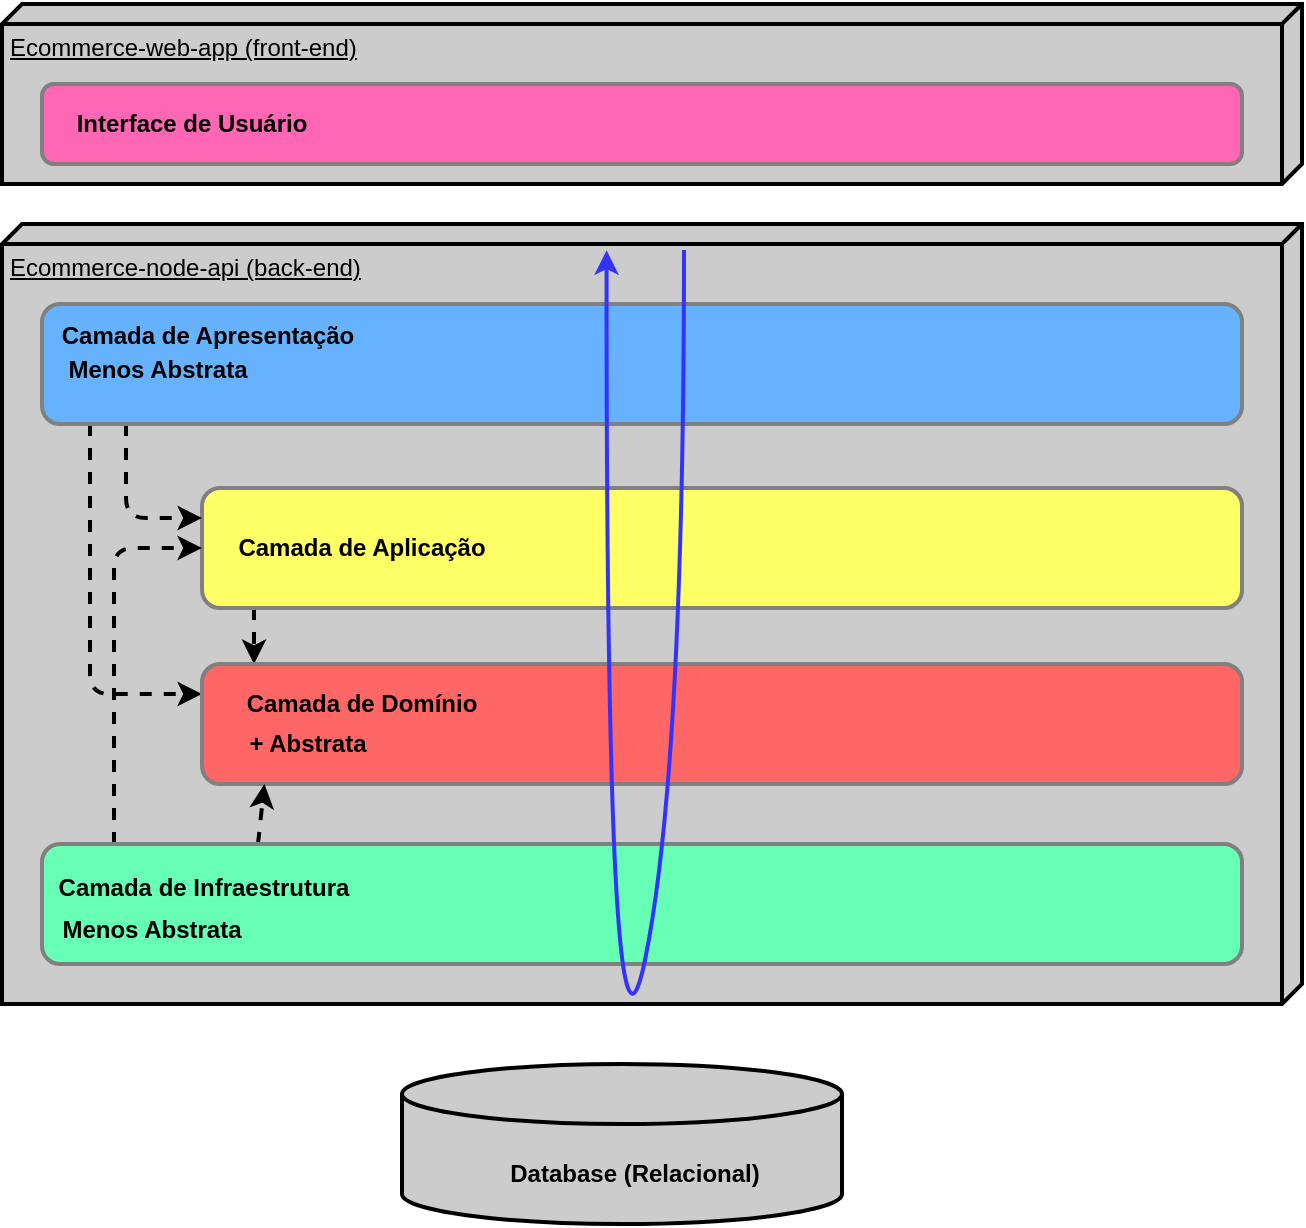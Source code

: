 <mxfile>
    <diagram id="7k9nhUk3vQBu-qB2R-Wo" name="Arquitetura em Camadas">
        <mxGraphModel dx="737" dy="722" grid="1" gridSize="10" guides="1" tooltips="1" connect="1" arrows="1" fold="1" page="1" pageScale="1" pageWidth="850" pageHeight="1100" math="0" shadow="0">
            <root>
                <mxCell id="0"/>
                <mxCell id="1" parent="0"/>
                <mxCell id="2" value="&lt;font color=&quot;#000000&quot;&gt;Ecommerce-node-api (back-end)&lt;/font&gt;" style="verticalAlign=top;align=left;spacingTop=8;spacingLeft=2;spacingRight=12;shape=cube;size=10;direction=south;fontStyle=4;html=1;strokeWidth=2;fillColor=#CCCCCC;" vertex="1" parent="1">
                    <mxGeometry x="80" y="130" width="650" height="390" as="geometry"/>
                </mxCell>
                <mxCell id="3" value="&lt;font color=&quot;#000000&quot;&gt;Ecommerce-web-app (front-end)&lt;/font&gt;" style="verticalAlign=top;align=left;spacingTop=8;spacingLeft=2;spacingRight=12;shape=cube;size=10;direction=south;fontStyle=4;html=1;strokeWidth=2;fillColor=#CCCCCC;" vertex="1" parent="1">
                    <mxGeometry x="80" y="20" width="650" height="90" as="geometry"/>
                </mxCell>
                <mxCell id="4" value="" style="shape=cylinder3;whiteSpace=wrap;html=1;boundedLbl=1;backgroundOutline=1;size=15;labelBackgroundColor=#18141D;strokeWidth=2;fontColor=#000000;fillColor=#CCCCCC;" vertex="1" parent="1">
                    <mxGeometry x="280" y="550" width="220" height="80" as="geometry"/>
                </mxCell>
                <mxCell id="5" value="&lt;b&gt;Database (Relacional)&lt;/b&gt;" style="text;html=1;strokeColor=none;fillColor=none;align=center;verticalAlign=middle;whiteSpace=wrap;rounded=0;labelBackgroundColor=none;strokeWidth=2;fontColor=#000000;" vertex="1" parent="1">
                    <mxGeometry x="330" y="590" width="133" height="30" as="geometry"/>
                </mxCell>
                <mxCell id="24" style="edgeStyle=none;html=1;exitX=0.05;exitY=1;exitDx=0;exitDy=0;exitPerimeter=0;entryX=0.05;entryY=0;entryDx=0;entryDy=0;entryPerimeter=0;dashed=1;strokeColor=#000000;strokeWidth=2;fontColor=#000000;" edge="1" parent="1" source="6" target="12">
                    <mxGeometry relative="1" as="geometry"/>
                </mxCell>
                <mxCell id="6" value="" style="rounded=1;whiteSpace=wrap;html=1;labelBackgroundColor=none;strokeWidth=2;fontColor=#000000;fillColor=#FFFF66;strokeColor=#808080;points=[[0,0,0,0,0],[0,0.25,0,0,0],[0,0.5,0,0,0],[0,0.75,0,0,0],[0,1,0,0,0],[0.05,1,0,0,0],[0.25,0,0,0,0],[0.5,0,0,0,0],[0.5,1,0,0,0],[0.75,0,0,0,0],[0.75,1,0,0,0],[1,0,0,0,0],[1,0.25,0,0,0],[1,0.5,0,0,0],[1,0.75,0,0,0],[1,1,0,0,0]];" vertex="1" parent="1">
                    <mxGeometry x="180" y="262" width="520" height="60" as="geometry"/>
                </mxCell>
                <mxCell id="7" value="&lt;b&gt;Camada de Aplicação&lt;/b&gt;" style="text;html=1;strokeColor=none;fillColor=none;align=center;verticalAlign=middle;whiteSpace=wrap;rounded=0;labelBackgroundColor=none;strokeWidth=2;fontColor=#000000;" vertex="1" parent="1">
                    <mxGeometry x="190" y="277" width="140" height="30" as="geometry"/>
                </mxCell>
                <mxCell id="21" style="edgeStyle=none;html=1;exitX=0.07;exitY=1;exitDx=0;exitDy=0;exitPerimeter=0;entryX=0;entryY=0.25;entryDx=0;entryDy=0;fontColor=#000000;dashed=1;strokeWidth=2;strokeColor=#000000;" edge="1" parent="1" source="8" target="6">
                    <mxGeometry relative="1" as="geometry">
                        <Array as="points">
                            <mxPoint x="142" y="277"/>
                        </Array>
                    </mxGeometry>
                </mxCell>
                <mxCell id="22" style="edgeStyle=none;html=1;exitX=0.04;exitY=1;exitDx=0;exitDy=0;exitPerimeter=0;entryX=0;entryY=0.25;entryDx=0;entryDy=0;dashed=1;strokeColor=#000000;strokeWidth=2;fontColor=#000000;" edge="1" parent="1" source="8" target="12">
                    <mxGeometry relative="1" as="geometry">
                        <Array as="points">
                            <mxPoint x="124" y="365"/>
                        </Array>
                    </mxGeometry>
                </mxCell>
                <mxCell id="8" value="" style="rounded=1;whiteSpace=wrap;html=1;labelBackgroundColor=none;strokeWidth=2;fontColor=#000000;fillColor=#66B2FF;strokeColor=#808080;points=[[0,0,0,0,0],[0,0.25,0,0,0],[0,0.5,0,0,0],[0,0.75,0,0,0],[0,1,0,0,0],[0.04,1,0,0,0],[0.07,1,0,0,0],[0.25,0,0,0,0],[0.5,0,0,0,0],[0.75,0,0,0,0],[0.75,1,0,0,0],[1,0,0,0,0],[1,0.25,0,0,0],[1,0.5,0,0,0],[1,0.75,0,0,0],[1,1,0,0,0]];" vertex="1" parent="1">
                    <mxGeometry x="100" y="170" width="600" height="60" as="geometry"/>
                </mxCell>
                <mxCell id="9" value="&lt;b&gt;Camada de Apresentação&lt;/b&gt;" style="text;html=1;strokeColor=none;fillColor=none;align=center;verticalAlign=middle;whiteSpace=wrap;rounded=0;labelBackgroundColor=none;strokeWidth=2;fontColor=#000000;" vertex="1" parent="1">
                    <mxGeometry x="108" y="168" width="150" height="35" as="geometry"/>
                </mxCell>
                <mxCell id="10" value="" style="rounded=1;whiteSpace=wrap;html=1;labelBackgroundColor=none;strokeWidth=2;fontColor=#000000;fillColor=#FF66B3;strokeColor=#808080;" vertex="1" parent="1">
                    <mxGeometry x="100" y="60" width="600" height="40" as="geometry"/>
                </mxCell>
                <mxCell id="11" value="&lt;b&gt;Interface de Usuário&lt;/b&gt;" style="text;html=1;strokeColor=none;fillColor=none;align=center;verticalAlign=middle;whiteSpace=wrap;rounded=0;labelBackgroundColor=none;strokeWidth=2;fontColor=#000000;" vertex="1" parent="1">
                    <mxGeometry x="100" y="62.5" width="150" height="35" as="geometry"/>
                </mxCell>
                <mxCell id="12" value="" style="rounded=1;whiteSpace=wrap;html=1;labelBackgroundColor=none;strokeWidth=2;fontColor=#000000;fillColor=#FF6666;strokeColor=#808080;points=[[0,0,0,0,0],[0,0.25,0,0,0],[0,0.5,0,0,0],[0,0.75,0,0,0],[0,1,0,0,0],[0.05,0,0,0,0],[0.06,1,0,0,0],[0.5,0,0,0,0],[0.5,1,0,0,0],[0.75,0,0,0,0],[0.75,1,0,0,0],[1,0,0,0,0],[1,0.25,0,0,0],[1,0.5,0,0,0],[1,0.75,0,0,0],[1,1,0,0,0]];" vertex="1" parent="1">
                    <mxGeometry x="180" y="350" width="520" height="60" as="geometry"/>
                </mxCell>
                <mxCell id="13" value="&lt;b&gt;Camada de Domínio&lt;/b&gt;" style="text;html=1;strokeColor=none;fillColor=none;align=center;verticalAlign=middle;whiteSpace=wrap;rounded=0;labelBackgroundColor=none;strokeWidth=2;fontColor=#000000;" vertex="1" parent="1">
                    <mxGeometry x="190" y="355" width="140" height="30" as="geometry"/>
                </mxCell>
                <mxCell id="25" style="edgeStyle=none;html=1;exitX=0.06;exitY=0;exitDx=0;exitDy=0;exitPerimeter=0;entryX=0;entryY=0.5;entryDx=0;entryDy=0;entryPerimeter=0;dashed=1;strokeColor=#000000;strokeWidth=2;fontColor=#000000;" edge="1" parent="1" source="14" target="6">
                    <mxGeometry relative="1" as="geometry">
                        <Array as="points">
                            <mxPoint x="136" y="292"/>
                        </Array>
                    </mxGeometry>
                </mxCell>
                <mxCell id="33" style="edgeStyle=none;html=1;exitX=0.18;exitY=0;exitDx=0;exitDy=0;exitPerimeter=0;entryX=0.06;entryY=1;entryDx=0;entryDy=0;entryPerimeter=0;dashed=1;strokeColor=#000000;strokeWidth=2;fontColor=#000000;" edge="1" parent="1" source="14" target="12">
                    <mxGeometry relative="1" as="geometry"/>
                </mxCell>
                <mxCell id="14" value="" style="rounded=1;whiteSpace=wrap;html=1;labelBackgroundColor=none;strokeWidth=2;fontColor=#000000;fillColor=#66FFB3;strokeColor=#808080;points=[[0,0,0,0,0],[0,0.25,0,0,0],[0,0.5,0,0,0],[0,0.75,0,0,0],[0,1,0,0,0],[0.06,0,0,0,0],[0.18,0,0,0,0],[0.25,1,0,0,0],[0.5,1,0,0,0],[0.75,0,0,0,0],[0.75,1,0,0,0],[1,0,0,0,0],[1,0.25,0,0,0],[1,0.5,0,0,0],[1,0.75,0,0,0],[1,1,0,0,0]];" vertex="1" parent="1">
                    <mxGeometry x="100" y="440" width="600" height="60" as="geometry"/>
                </mxCell>
                <mxCell id="15" value="&lt;b&gt;Camada de Infraestrutura&lt;/b&gt;" style="text;html=1;strokeColor=none;fillColor=none;align=center;verticalAlign=middle;whiteSpace=wrap;rounded=0;labelBackgroundColor=none;strokeWidth=2;fontColor=#000000;labelBorderColor=none;" vertex="1" parent="1">
                    <mxGeometry x="106" y="444.5" width="150" height="35" as="geometry"/>
                </mxCell>
                <mxCell id="16" value="&lt;b&gt;+ Abstrata&lt;/b&gt;" style="text;html=1;strokeColor=none;fillColor=none;align=center;verticalAlign=middle;whiteSpace=wrap;rounded=0;labelBackgroundColor=none;strokeWidth=2;fontColor=#000000;" vertex="1" parent="1">
                    <mxGeometry x="163" y="375" width="140" height="30" as="geometry"/>
                </mxCell>
                <mxCell id="17" value="&lt;b&gt;Menos Abstrata&lt;/b&gt;" style="text;html=1;strokeColor=none;fillColor=none;align=center;verticalAlign=middle;whiteSpace=wrap;rounded=0;labelBackgroundColor=none;strokeWidth=2;fontColor=#000000;" vertex="1" parent="1">
                    <mxGeometry x="80" y="465" width="150" height="35" as="geometry"/>
                </mxCell>
                <mxCell id="18" value="&lt;b&gt;Menos Abstrata&lt;/b&gt;" style="text;html=1;strokeColor=none;fillColor=none;align=center;verticalAlign=middle;whiteSpace=wrap;rounded=0;labelBackgroundColor=none;strokeWidth=2;fontColor=#000000;" vertex="1" parent="1">
                    <mxGeometry x="83" y="185" width="150" height="35" as="geometry"/>
                </mxCell>
                <mxCell id="34" value="" style="curved=1;endArrow=classic;html=1;strokeColor=#3333FF;strokeWidth=2;fontColor=#000000;entryX=0.026;entryY=0.538;entryDx=0;entryDy=0;entryPerimeter=0;" edge="1" parent="1">
                    <mxGeometry width="50" height="50" relative="1" as="geometry">
                        <mxPoint x="421" y="143" as="sourcePoint"/>
                        <mxPoint x="382.3" y="143.14" as="targetPoint"/>
                        <Array as="points">
                            <mxPoint x="421" y="403"/>
                            <mxPoint x="382" y="593"/>
                        </Array>
                    </mxGeometry>
                </mxCell>
            </root>
        </mxGraphModel>
    </diagram>
</mxfile>